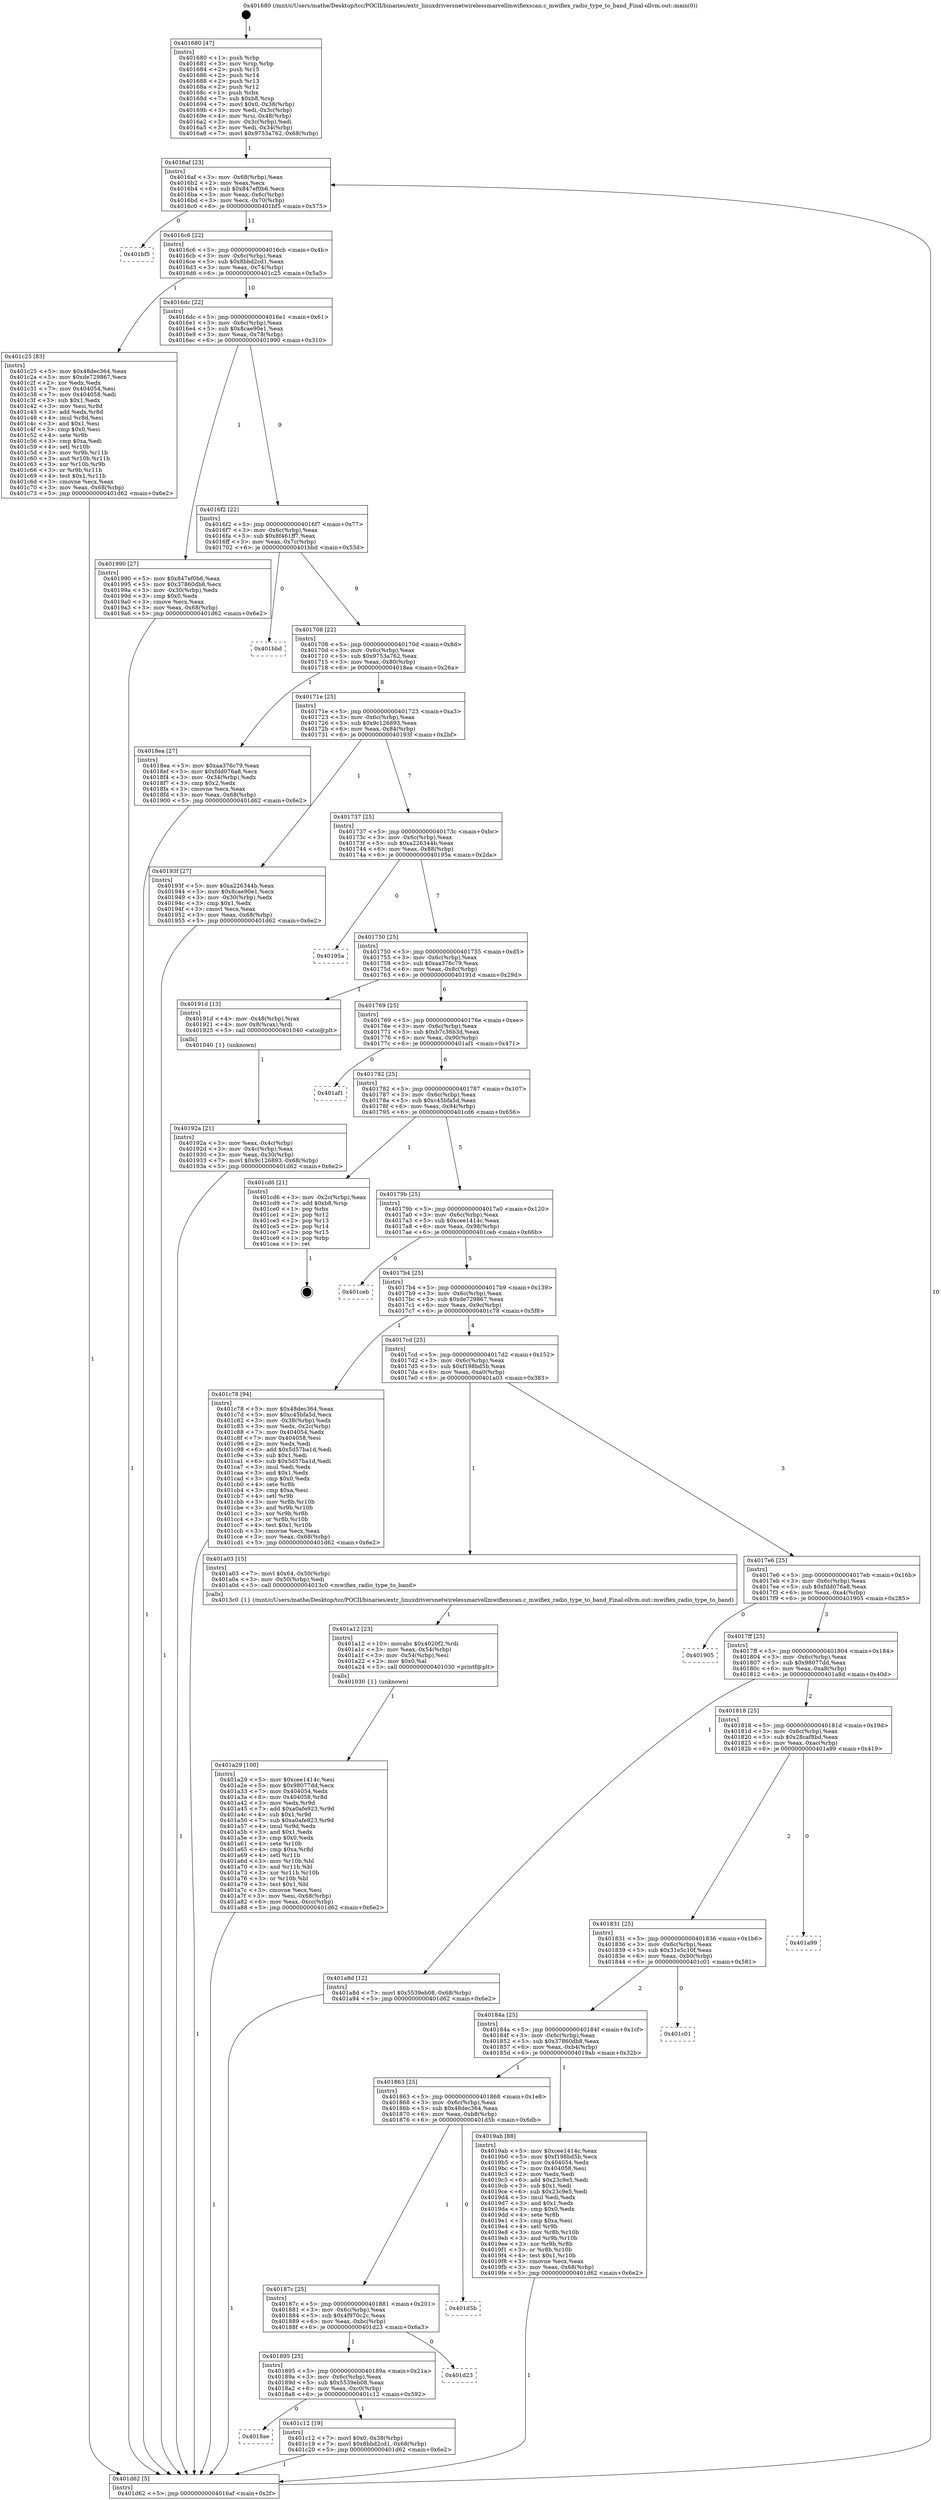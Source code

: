 digraph "0x401680" {
  label = "0x401680 (/mnt/c/Users/mathe/Desktop/tcc/POCII/binaries/extr_linuxdriversnetwirelessmarvellmwifiexscan.c_mwifiex_radio_type_to_band_Final-ollvm.out::main(0))"
  labelloc = "t"
  node[shape=record]

  Entry [label="",width=0.3,height=0.3,shape=circle,fillcolor=black,style=filled]
  "0x4016af" [label="{
     0x4016af [23]\l
     | [instrs]\l
     &nbsp;&nbsp;0x4016af \<+3\>: mov -0x68(%rbp),%eax\l
     &nbsp;&nbsp;0x4016b2 \<+2\>: mov %eax,%ecx\l
     &nbsp;&nbsp;0x4016b4 \<+6\>: sub $0x847ef0b6,%ecx\l
     &nbsp;&nbsp;0x4016ba \<+3\>: mov %eax,-0x6c(%rbp)\l
     &nbsp;&nbsp;0x4016bd \<+3\>: mov %ecx,-0x70(%rbp)\l
     &nbsp;&nbsp;0x4016c0 \<+6\>: je 0000000000401bf5 \<main+0x575\>\l
  }"]
  "0x401bf5" [label="{
     0x401bf5\l
  }", style=dashed]
  "0x4016c6" [label="{
     0x4016c6 [22]\l
     | [instrs]\l
     &nbsp;&nbsp;0x4016c6 \<+5\>: jmp 00000000004016cb \<main+0x4b\>\l
     &nbsp;&nbsp;0x4016cb \<+3\>: mov -0x6c(%rbp),%eax\l
     &nbsp;&nbsp;0x4016ce \<+5\>: sub $0x8bbd2cd1,%eax\l
     &nbsp;&nbsp;0x4016d3 \<+3\>: mov %eax,-0x74(%rbp)\l
     &nbsp;&nbsp;0x4016d6 \<+6\>: je 0000000000401c25 \<main+0x5a5\>\l
  }"]
  Exit [label="",width=0.3,height=0.3,shape=circle,fillcolor=black,style=filled,peripheries=2]
  "0x401c25" [label="{
     0x401c25 [83]\l
     | [instrs]\l
     &nbsp;&nbsp;0x401c25 \<+5\>: mov $0x48dec364,%eax\l
     &nbsp;&nbsp;0x401c2a \<+5\>: mov $0xde729867,%ecx\l
     &nbsp;&nbsp;0x401c2f \<+2\>: xor %edx,%edx\l
     &nbsp;&nbsp;0x401c31 \<+7\>: mov 0x404054,%esi\l
     &nbsp;&nbsp;0x401c38 \<+7\>: mov 0x404058,%edi\l
     &nbsp;&nbsp;0x401c3f \<+3\>: sub $0x1,%edx\l
     &nbsp;&nbsp;0x401c42 \<+3\>: mov %esi,%r8d\l
     &nbsp;&nbsp;0x401c45 \<+3\>: add %edx,%r8d\l
     &nbsp;&nbsp;0x401c48 \<+4\>: imul %r8d,%esi\l
     &nbsp;&nbsp;0x401c4c \<+3\>: and $0x1,%esi\l
     &nbsp;&nbsp;0x401c4f \<+3\>: cmp $0x0,%esi\l
     &nbsp;&nbsp;0x401c52 \<+4\>: sete %r9b\l
     &nbsp;&nbsp;0x401c56 \<+3\>: cmp $0xa,%edi\l
     &nbsp;&nbsp;0x401c59 \<+4\>: setl %r10b\l
     &nbsp;&nbsp;0x401c5d \<+3\>: mov %r9b,%r11b\l
     &nbsp;&nbsp;0x401c60 \<+3\>: and %r10b,%r11b\l
     &nbsp;&nbsp;0x401c63 \<+3\>: xor %r10b,%r9b\l
     &nbsp;&nbsp;0x401c66 \<+3\>: or %r9b,%r11b\l
     &nbsp;&nbsp;0x401c69 \<+4\>: test $0x1,%r11b\l
     &nbsp;&nbsp;0x401c6d \<+3\>: cmovne %ecx,%eax\l
     &nbsp;&nbsp;0x401c70 \<+3\>: mov %eax,-0x68(%rbp)\l
     &nbsp;&nbsp;0x401c73 \<+5\>: jmp 0000000000401d62 \<main+0x6e2\>\l
  }"]
  "0x4016dc" [label="{
     0x4016dc [22]\l
     | [instrs]\l
     &nbsp;&nbsp;0x4016dc \<+5\>: jmp 00000000004016e1 \<main+0x61\>\l
     &nbsp;&nbsp;0x4016e1 \<+3\>: mov -0x6c(%rbp),%eax\l
     &nbsp;&nbsp;0x4016e4 \<+5\>: sub $0x8cae90e1,%eax\l
     &nbsp;&nbsp;0x4016e9 \<+3\>: mov %eax,-0x78(%rbp)\l
     &nbsp;&nbsp;0x4016ec \<+6\>: je 0000000000401990 \<main+0x310\>\l
  }"]
  "0x4018ae" [label="{
     0x4018ae\l
  }", style=dashed]
  "0x401990" [label="{
     0x401990 [27]\l
     | [instrs]\l
     &nbsp;&nbsp;0x401990 \<+5\>: mov $0x847ef0b6,%eax\l
     &nbsp;&nbsp;0x401995 \<+5\>: mov $0x37860db8,%ecx\l
     &nbsp;&nbsp;0x40199a \<+3\>: mov -0x30(%rbp),%edx\l
     &nbsp;&nbsp;0x40199d \<+3\>: cmp $0x0,%edx\l
     &nbsp;&nbsp;0x4019a0 \<+3\>: cmove %ecx,%eax\l
     &nbsp;&nbsp;0x4019a3 \<+3\>: mov %eax,-0x68(%rbp)\l
     &nbsp;&nbsp;0x4019a6 \<+5\>: jmp 0000000000401d62 \<main+0x6e2\>\l
  }"]
  "0x4016f2" [label="{
     0x4016f2 [22]\l
     | [instrs]\l
     &nbsp;&nbsp;0x4016f2 \<+5\>: jmp 00000000004016f7 \<main+0x77\>\l
     &nbsp;&nbsp;0x4016f7 \<+3\>: mov -0x6c(%rbp),%eax\l
     &nbsp;&nbsp;0x4016fa \<+5\>: sub $0x8f461ff7,%eax\l
     &nbsp;&nbsp;0x4016ff \<+3\>: mov %eax,-0x7c(%rbp)\l
     &nbsp;&nbsp;0x401702 \<+6\>: je 0000000000401bbd \<main+0x53d\>\l
  }"]
  "0x401c12" [label="{
     0x401c12 [19]\l
     | [instrs]\l
     &nbsp;&nbsp;0x401c12 \<+7\>: movl $0x0,-0x38(%rbp)\l
     &nbsp;&nbsp;0x401c19 \<+7\>: movl $0x8bbd2cd1,-0x68(%rbp)\l
     &nbsp;&nbsp;0x401c20 \<+5\>: jmp 0000000000401d62 \<main+0x6e2\>\l
  }"]
  "0x401bbd" [label="{
     0x401bbd\l
  }", style=dashed]
  "0x401708" [label="{
     0x401708 [22]\l
     | [instrs]\l
     &nbsp;&nbsp;0x401708 \<+5\>: jmp 000000000040170d \<main+0x8d\>\l
     &nbsp;&nbsp;0x40170d \<+3\>: mov -0x6c(%rbp),%eax\l
     &nbsp;&nbsp;0x401710 \<+5\>: sub $0x9753a762,%eax\l
     &nbsp;&nbsp;0x401715 \<+3\>: mov %eax,-0x80(%rbp)\l
     &nbsp;&nbsp;0x401718 \<+6\>: je 00000000004018ea \<main+0x26a\>\l
  }"]
  "0x401895" [label="{
     0x401895 [25]\l
     | [instrs]\l
     &nbsp;&nbsp;0x401895 \<+5\>: jmp 000000000040189a \<main+0x21a\>\l
     &nbsp;&nbsp;0x40189a \<+3\>: mov -0x6c(%rbp),%eax\l
     &nbsp;&nbsp;0x40189d \<+5\>: sub $0x5539eb08,%eax\l
     &nbsp;&nbsp;0x4018a2 \<+6\>: mov %eax,-0xc0(%rbp)\l
     &nbsp;&nbsp;0x4018a8 \<+6\>: je 0000000000401c12 \<main+0x592\>\l
  }"]
  "0x4018ea" [label="{
     0x4018ea [27]\l
     | [instrs]\l
     &nbsp;&nbsp;0x4018ea \<+5\>: mov $0xaa376c79,%eax\l
     &nbsp;&nbsp;0x4018ef \<+5\>: mov $0xfdd076a8,%ecx\l
     &nbsp;&nbsp;0x4018f4 \<+3\>: mov -0x34(%rbp),%edx\l
     &nbsp;&nbsp;0x4018f7 \<+3\>: cmp $0x2,%edx\l
     &nbsp;&nbsp;0x4018fa \<+3\>: cmovne %ecx,%eax\l
     &nbsp;&nbsp;0x4018fd \<+3\>: mov %eax,-0x68(%rbp)\l
     &nbsp;&nbsp;0x401900 \<+5\>: jmp 0000000000401d62 \<main+0x6e2\>\l
  }"]
  "0x40171e" [label="{
     0x40171e [25]\l
     | [instrs]\l
     &nbsp;&nbsp;0x40171e \<+5\>: jmp 0000000000401723 \<main+0xa3\>\l
     &nbsp;&nbsp;0x401723 \<+3\>: mov -0x6c(%rbp),%eax\l
     &nbsp;&nbsp;0x401726 \<+5\>: sub $0x9c126893,%eax\l
     &nbsp;&nbsp;0x40172b \<+6\>: mov %eax,-0x84(%rbp)\l
     &nbsp;&nbsp;0x401731 \<+6\>: je 000000000040193f \<main+0x2bf\>\l
  }"]
  "0x401d62" [label="{
     0x401d62 [5]\l
     | [instrs]\l
     &nbsp;&nbsp;0x401d62 \<+5\>: jmp 00000000004016af \<main+0x2f\>\l
  }"]
  "0x401680" [label="{
     0x401680 [47]\l
     | [instrs]\l
     &nbsp;&nbsp;0x401680 \<+1\>: push %rbp\l
     &nbsp;&nbsp;0x401681 \<+3\>: mov %rsp,%rbp\l
     &nbsp;&nbsp;0x401684 \<+2\>: push %r15\l
     &nbsp;&nbsp;0x401686 \<+2\>: push %r14\l
     &nbsp;&nbsp;0x401688 \<+2\>: push %r13\l
     &nbsp;&nbsp;0x40168a \<+2\>: push %r12\l
     &nbsp;&nbsp;0x40168c \<+1\>: push %rbx\l
     &nbsp;&nbsp;0x40168d \<+7\>: sub $0xb8,%rsp\l
     &nbsp;&nbsp;0x401694 \<+7\>: movl $0x0,-0x38(%rbp)\l
     &nbsp;&nbsp;0x40169b \<+3\>: mov %edi,-0x3c(%rbp)\l
     &nbsp;&nbsp;0x40169e \<+4\>: mov %rsi,-0x48(%rbp)\l
     &nbsp;&nbsp;0x4016a2 \<+3\>: mov -0x3c(%rbp),%edi\l
     &nbsp;&nbsp;0x4016a5 \<+3\>: mov %edi,-0x34(%rbp)\l
     &nbsp;&nbsp;0x4016a8 \<+7\>: movl $0x9753a762,-0x68(%rbp)\l
  }"]
  "0x401d23" [label="{
     0x401d23\l
  }", style=dashed]
  "0x40193f" [label="{
     0x40193f [27]\l
     | [instrs]\l
     &nbsp;&nbsp;0x40193f \<+5\>: mov $0xa226344b,%eax\l
     &nbsp;&nbsp;0x401944 \<+5\>: mov $0x8cae90e1,%ecx\l
     &nbsp;&nbsp;0x401949 \<+3\>: mov -0x30(%rbp),%edx\l
     &nbsp;&nbsp;0x40194c \<+3\>: cmp $0x1,%edx\l
     &nbsp;&nbsp;0x40194f \<+3\>: cmovl %ecx,%eax\l
     &nbsp;&nbsp;0x401952 \<+3\>: mov %eax,-0x68(%rbp)\l
     &nbsp;&nbsp;0x401955 \<+5\>: jmp 0000000000401d62 \<main+0x6e2\>\l
  }"]
  "0x401737" [label="{
     0x401737 [25]\l
     | [instrs]\l
     &nbsp;&nbsp;0x401737 \<+5\>: jmp 000000000040173c \<main+0xbc\>\l
     &nbsp;&nbsp;0x40173c \<+3\>: mov -0x6c(%rbp),%eax\l
     &nbsp;&nbsp;0x40173f \<+5\>: sub $0xa226344b,%eax\l
     &nbsp;&nbsp;0x401744 \<+6\>: mov %eax,-0x88(%rbp)\l
     &nbsp;&nbsp;0x40174a \<+6\>: je 000000000040195a \<main+0x2da\>\l
  }"]
  "0x40187c" [label="{
     0x40187c [25]\l
     | [instrs]\l
     &nbsp;&nbsp;0x40187c \<+5\>: jmp 0000000000401881 \<main+0x201\>\l
     &nbsp;&nbsp;0x401881 \<+3\>: mov -0x6c(%rbp),%eax\l
     &nbsp;&nbsp;0x401884 \<+5\>: sub $0x4f970c2c,%eax\l
     &nbsp;&nbsp;0x401889 \<+6\>: mov %eax,-0xbc(%rbp)\l
     &nbsp;&nbsp;0x40188f \<+6\>: je 0000000000401d23 \<main+0x6a3\>\l
  }"]
  "0x40195a" [label="{
     0x40195a\l
  }", style=dashed]
  "0x401750" [label="{
     0x401750 [25]\l
     | [instrs]\l
     &nbsp;&nbsp;0x401750 \<+5\>: jmp 0000000000401755 \<main+0xd5\>\l
     &nbsp;&nbsp;0x401755 \<+3\>: mov -0x6c(%rbp),%eax\l
     &nbsp;&nbsp;0x401758 \<+5\>: sub $0xaa376c79,%eax\l
     &nbsp;&nbsp;0x40175d \<+6\>: mov %eax,-0x8c(%rbp)\l
     &nbsp;&nbsp;0x401763 \<+6\>: je 000000000040191d \<main+0x29d\>\l
  }"]
  "0x401d5b" [label="{
     0x401d5b\l
  }", style=dashed]
  "0x40191d" [label="{
     0x40191d [13]\l
     | [instrs]\l
     &nbsp;&nbsp;0x40191d \<+4\>: mov -0x48(%rbp),%rax\l
     &nbsp;&nbsp;0x401921 \<+4\>: mov 0x8(%rax),%rdi\l
     &nbsp;&nbsp;0x401925 \<+5\>: call 0000000000401040 \<atoi@plt\>\l
     | [calls]\l
     &nbsp;&nbsp;0x401040 \{1\} (unknown)\l
  }"]
  "0x401769" [label="{
     0x401769 [25]\l
     | [instrs]\l
     &nbsp;&nbsp;0x401769 \<+5\>: jmp 000000000040176e \<main+0xee\>\l
     &nbsp;&nbsp;0x40176e \<+3\>: mov -0x6c(%rbp),%eax\l
     &nbsp;&nbsp;0x401771 \<+5\>: sub $0xb7c36b3d,%eax\l
     &nbsp;&nbsp;0x401776 \<+6\>: mov %eax,-0x90(%rbp)\l
     &nbsp;&nbsp;0x40177c \<+6\>: je 0000000000401af1 \<main+0x471\>\l
  }"]
  "0x40192a" [label="{
     0x40192a [21]\l
     | [instrs]\l
     &nbsp;&nbsp;0x40192a \<+3\>: mov %eax,-0x4c(%rbp)\l
     &nbsp;&nbsp;0x40192d \<+3\>: mov -0x4c(%rbp),%eax\l
     &nbsp;&nbsp;0x401930 \<+3\>: mov %eax,-0x30(%rbp)\l
     &nbsp;&nbsp;0x401933 \<+7\>: movl $0x9c126893,-0x68(%rbp)\l
     &nbsp;&nbsp;0x40193a \<+5\>: jmp 0000000000401d62 \<main+0x6e2\>\l
  }"]
  "0x401a29" [label="{
     0x401a29 [100]\l
     | [instrs]\l
     &nbsp;&nbsp;0x401a29 \<+5\>: mov $0xcee1414c,%esi\l
     &nbsp;&nbsp;0x401a2e \<+5\>: mov $0x98077dd,%ecx\l
     &nbsp;&nbsp;0x401a33 \<+7\>: mov 0x404054,%edx\l
     &nbsp;&nbsp;0x401a3a \<+8\>: mov 0x404058,%r8d\l
     &nbsp;&nbsp;0x401a42 \<+3\>: mov %edx,%r9d\l
     &nbsp;&nbsp;0x401a45 \<+7\>: add $0xa0afe923,%r9d\l
     &nbsp;&nbsp;0x401a4c \<+4\>: sub $0x1,%r9d\l
     &nbsp;&nbsp;0x401a50 \<+7\>: sub $0xa0afe923,%r9d\l
     &nbsp;&nbsp;0x401a57 \<+4\>: imul %r9d,%edx\l
     &nbsp;&nbsp;0x401a5b \<+3\>: and $0x1,%edx\l
     &nbsp;&nbsp;0x401a5e \<+3\>: cmp $0x0,%edx\l
     &nbsp;&nbsp;0x401a61 \<+4\>: sete %r10b\l
     &nbsp;&nbsp;0x401a65 \<+4\>: cmp $0xa,%r8d\l
     &nbsp;&nbsp;0x401a69 \<+4\>: setl %r11b\l
     &nbsp;&nbsp;0x401a6d \<+3\>: mov %r10b,%bl\l
     &nbsp;&nbsp;0x401a70 \<+3\>: and %r11b,%bl\l
     &nbsp;&nbsp;0x401a73 \<+3\>: xor %r11b,%r10b\l
     &nbsp;&nbsp;0x401a76 \<+3\>: or %r10b,%bl\l
     &nbsp;&nbsp;0x401a79 \<+3\>: test $0x1,%bl\l
     &nbsp;&nbsp;0x401a7c \<+3\>: cmovne %ecx,%esi\l
     &nbsp;&nbsp;0x401a7f \<+3\>: mov %esi,-0x68(%rbp)\l
     &nbsp;&nbsp;0x401a82 \<+6\>: mov %eax,-0xcc(%rbp)\l
     &nbsp;&nbsp;0x401a88 \<+5\>: jmp 0000000000401d62 \<main+0x6e2\>\l
  }"]
  "0x401af1" [label="{
     0x401af1\l
  }", style=dashed]
  "0x401782" [label="{
     0x401782 [25]\l
     | [instrs]\l
     &nbsp;&nbsp;0x401782 \<+5\>: jmp 0000000000401787 \<main+0x107\>\l
     &nbsp;&nbsp;0x401787 \<+3\>: mov -0x6c(%rbp),%eax\l
     &nbsp;&nbsp;0x40178a \<+5\>: sub $0xc45bfa5d,%eax\l
     &nbsp;&nbsp;0x40178f \<+6\>: mov %eax,-0x94(%rbp)\l
     &nbsp;&nbsp;0x401795 \<+6\>: je 0000000000401cd6 \<main+0x656\>\l
  }"]
  "0x401a12" [label="{
     0x401a12 [23]\l
     | [instrs]\l
     &nbsp;&nbsp;0x401a12 \<+10\>: movabs $0x4020f2,%rdi\l
     &nbsp;&nbsp;0x401a1c \<+3\>: mov %eax,-0x54(%rbp)\l
     &nbsp;&nbsp;0x401a1f \<+3\>: mov -0x54(%rbp),%esi\l
     &nbsp;&nbsp;0x401a22 \<+2\>: mov $0x0,%al\l
     &nbsp;&nbsp;0x401a24 \<+5\>: call 0000000000401030 \<printf@plt\>\l
     | [calls]\l
     &nbsp;&nbsp;0x401030 \{1\} (unknown)\l
  }"]
  "0x401cd6" [label="{
     0x401cd6 [21]\l
     | [instrs]\l
     &nbsp;&nbsp;0x401cd6 \<+3\>: mov -0x2c(%rbp),%eax\l
     &nbsp;&nbsp;0x401cd9 \<+7\>: add $0xb8,%rsp\l
     &nbsp;&nbsp;0x401ce0 \<+1\>: pop %rbx\l
     &nbsp;&nbsp;0x401ce1 \<+2\>: pop %r12\l
     &nbsp;&nbsp;0x401ce3 \<+2\>: pop %r13\l
     &nbsp;&nbsp;0x401ce5 \<+2\>: pop %r14\l
     &nbsp;&nbsp;0x401ce7 \<+2\>: pop %r15\l
     &nbsp;&nbsp;0x401ce9 \<+1\>: pop %rbp\l
     &nbsp;&nbsp;0x401cea \<+1\>: ret\l
  }"]
  "0x40179b" [label="{
     0x40179b [25]\l
     | [instrs]\l
     &nbsp;&nbsp;0x40179b \<+5\>: jmp 00000000004017a0 \<main+0x120\>\l
     &nbsp;&nbsp;0x4017a0 \<+3\>: mov -0x6c(%rbp),%eax\l
     &nbsp;&nbsp;0x4017a3 \<+5\>: sub $0xcee1414c,%eax\l
     &nbsp;&nbsp;0x4017a8 \<+6\>: mov %eax,-0x98(%rbp)\l
     &nbsp;&nbsp;0x4017ae \<+6\>: je 0000000000401ceb \<main+0x66b\>\l
  }"]
  "0x401863" [label="{
     0x401863 [25]\l
     | [instrs]\l
     &nbsp;&nbsp;0x401863 \<+5\>: jmp 0000000000401868 \<main+0x1e8\>\l
     &nbsp;&nbsp;0x401868 \<+3\>: mov -0x6c(%rbp),%eax\l
     &nbsp;&nbsp;0x40186b \<+5\>: sub $0x48dec364,%eax\l
     &nbsp;&nbsp;0x401870 \<+6\>: mov %eax,-0xb8(%rbp)\l
     &nbsp;&nbsp;0x401876 \<+6\>: je 0000000000401d5b \<main+0x6db\>\l
  }"]
  "0x401ceb" [label="{
     0x401ceb\l
  }", style=dashed]
  "0x4017b4" [label="{
     0x4017b4 [25]\l
     | [instrs]\l
     &nbsp;&nbsp;0x4017b4 \<+5\>: jmp 00000000004017b9 \<main+0x139\>\l
     &nbsp;&nbsp;0x4017b9 \<+3\>: mov -0x6c(%rbp),%eax\l
     &nbsp;&nbsp;0x4017bc \<+5\>: sub $0xde729867,%eax\l
     &nbsp;&nbsp;0x4017c1 \<+6\>: mov %eax,-0x9c(%rbp)\l
     &nbsp;&nbsp;0x4017c7 \<+6\>: je 0000000000401c78 \<main+0x5f8\>\l
  }"]
  "0x4019ab" [label="{
     0x4019ab [88]\l
     | [instrs]\l
     &nbsp;&nbsp;0x4019ab \<+5\>: mov $0xcee1414c,%eax\l
     &nbsp;&nbsp;0x4019b0 \<+5\>: mov $0xf198bd5b,%ecx\l
     &nbsp;&nbsp;0x4019b5 \<+7\>: mov 0x404054,%edx\l
     &nbsp;&nbsp;0x4019bc \<+7\>: mov 0x404058,%esi\l
     &nbsp;&nbsp;0x4019c3 \<+2\>: mov %edx,%edi\l
     &nbsp;&nbsp;0x4019c5 \<+6\>: add $0x23c9e5,%edi\l
     &nbsp;&nbsp;0x4019cb \<+3\>: sub $0x1,%edi\l
     &nbsp;&nbsp;0x4019ce \<+6\>: sub $0x23c9e5,%edi\l
     &nbsp;&nbsp;0x4019d4 \<+3\>: imul %edi,%edx\l
     &nbsp;&nbsp;0x4019d7 \<+3\>: and $0x1,%edx\l
     &nbsp;&nbsp;0x4019da \<+3\>: cmp $0x0,%edx\l
     &nbsp;&nbsp;0x4019dd \<+4\>: sete %r8b\l
     &nbsp;&nbsp;0x4019e1 \<+3\>: cmp $0xa,%esi\l
     &nbsp;&nbsp;0x4019e4 \<+4\>: setl %r9b\l
     &nbsp;&nbsp;0x4019e8 \<+3\>: mov %r8b,%r10b\l
     &nbsp;&nbsp;0x4019eb \<+3\>: and %r9b,%r10b\l
     &nbsp;&nbsp;0x4019ee \<+3\>: xor %r9b,%r8b\l
     &nbsp;&nbsp;0x4019f1 \<+3\>: or %r8b,%r10b\l
     &nbsp;&nbsp;0x4019f4 \<+4\>: test $0x1,%r10b\l
     &nbsp;&nbsp;0x4019f8 \<+3\>: cmovne %ecx,%eax\l
     &nbsp;&nbsp;0x4019fb \<+3\>: mov %eax,-0x68(%rbp)\l
     &nbsp;&nbsp;0x4019fe \<+5\>: jmp 0000000000401d62 \<main+0x6e2\>\l
  }"]
  "0x401c78" [label="{
     0x401c78 [94]\l
     | [instrs]\l
     &nbsp;&nbsp;0x401c78 \<+5\>: mov $0x48dec364,%eax\l
     &nbsp;&nbsp;0x401c7d \<+5\>: mov $0xc45bfa5d,%ecx\l
     &nbsp;&nbsp;0x401c82 \<+3\>: mov -0x38(%rbp),%edx\l
     &nbsp;&nbsp;0x401c85 \<+3\>: mov %edx,-0x2c(%rbp)\l
     &nbsp;&nbsp;0x401c88 \<+7\>: mov 0x404054,%edx\l
     &nbsp;&nbsp;0x401c8f \<+7\>: mov 0x404058,%esi\l
     &nbsp;&nbsp;0x401c96 \<+2\>: mov %edx,%edi\l
     &nbsp;&nbsp;0x401c98 \<+6\>: add $0x5d57ba1d,%edi\l
     &nbsp;&nbsp;0x401c9e \<+3\>: sub $0x1,%edi\l
     &nbsp;&nbsp;0x401ca1 \<+6\>: sub $0x5d57ba1d,%edi\l
     &nbsp;&nbsp;0x401ca7 \<+3\>: imul %edi,%edx\l
     &nbsp;&nbsp;0x401caa \<+3\>: and $0x1,%edx\l
     &nbsp;&nbsp;0x401cad \<+3\>: cmp $0x0,%edx\l
     &nbsp;&nbsp;0x401cb0 \<+4\>: sete %r8b\l
     &nbsp;&nbsp;0x401cb4 \<+3\>: cmp $0xa,%esi\l
     &nbsp;&nbsp;0x401cb7 \<+4\>: setl %r9b\l
     &nbsp;&nbsp;0x401cbb \<+3\>: mov %r8b,%r10b\l
     &nbsp;&nbsp;0x401cbe \<+3\>: and %r9b,%r10b\l
     &nbsp;&nbsp;0x401cc1 \<+3\>: xor %r9b,%r8b\l
     &nbsp;&nbsp;0x401cc4 \<+3\>: or %r8b,%r10b\l
     &nbsp;&nbsp;0x401cc7 \<+4\>: test $0x1,%r10b\l
     &nbsp;&nbsp;0x401ccb \<+3\>: cmovne %ecx,%eax\l
     &nbsp;&nbsp;0x401cce \<+3\>: mov %eax,-0x68(%rbp)\l
     &nbsp;&nbsp;0x401cd1 \<+5\>: jmp 0000000000401d62 \<main+0x6e2\>\l
  }"]
  "0x4017cd" [label="{
     0x4017cd [25]\l
     | [instrs]\l
     &nbsp;&nbsp;0x4017cd \<+5\>: jmp 00000000004017d2 \<main+0x152\>\l
     &nbsp;&nbsp;0x4017d2 \<+3\>: mov -0x6c(%rbp),%eax\l
     &nbsp;&nbsp;0x4017d5 \<+5\>: sub $0xf198bd5b,%eax\l
     &nbsp;&nbsp;0x4017da \<+6\>: mov %eax,-0xa0(%rbp)\l
     &nbsp;&nbsp;0x4017e0 \<+6\>: je 0000000000401a03 \<main+0x383\>\l
  }"]
  "0x40184a" [label="{
     0x40184a [25]\l
     | [instrs]\l
     &nbsp;&nbsp;0x40184a \<+5\>: jmp 000000000040184f \<main+0x1cf\>\l
     &nbsp;&nbsp;0x40184f \<+3\>: mov -0x6c(%rbp),%eax\l
     &nbsp;&nbsp;0x401852 \<+5\>: sub $0x37860db8,%eax\l
     &nbsp;&nbsp;0x401857 \<+6\>: mov %eax,-0xb4(%rbp)\l
     &nbsp;&nbsp;0x40185d \<+6\>: je 00000000004019ab \<main+0x32b\>\l
  }"]
  "0x401a03" [label="{
     0x401a03 [15]\l
     | [instrs]\l
     &nbsp;&nbsp;0x401a03 \<+7\>: movl $0x64,-0x50(%rbp)\l
     &nbsp;&nbsp;0x401a0a \<+3\>: mov -0x50(%rbp),%edi\l
     &nbsp;&nbsp;0x401a0d \<+5\>: call 00000000004013c0 \<mwifiex_radio_type_to_band\>\l
     | [calls]\l
     &nbsp;&nbsp;0x4013c0 \{1\} (/mnt/c/Users/mathe/Desktop/tcc/POCII/binaries/extr_linuxdriversnetwirelessmarvellmwifiexscan.c_mwifiex_radio_type_to_band_Final-ollvm.out::mwifiex_radio_type_to_band)\l
  }"]
  "0x4017e6" [label="{
     0x4017e6 [25]\l
     | [instrs]\l
     &nbsp;&nbsp;0x4017e6 \<+5\>: jmp 00000000004017eb \<main+0x16b\>\l
     &nbsp;&nbsp;0x4017eb \<+3\>: mov -0x6c(%rbp),%eax\l
     &nbsp;&nbsp;0x4017ee \<+5\>: sub $0xfdd076a8,%eax\l
     &nbsp;&nbsp;0x4017f3 \<+6\>: mov %eax,-0xa4(%rbp)\l
     &nbsp;&nbsp;0x4017f9 \<+6\>: je 0000000000401905 \<main+0x285\>\l
  }"]
  "0x401c01" [label="{
     0x401c01\l
  }", style=dashed]
  "0x401905" [label="{
     0x401905\l
  }", style=dashed]
  "0x4017ff" [label="{
     0x4017ff [25]\l
     | [instrs]\l
     &nbsp;&nbsp;0x4017ff \<+5\>: jmp 0000000000401804 \<main+0x184\>\l
     &nbsp;&nbsp;0x401804 \<+3\>: mov -0x6c(%rbp),%eax\l
     &nbsp;&nbsp;0x401807 \<+5\>: sub $0x98077dd,%eax\l
     &nbsp;&nbsp;0x40180c \<+6\>: mov %eax,-0xa8(%rbp)\l
     &nbsp;&nbsp;0x401812 \<+6\>: je 0000000000401a8d \<main+0x40d\>\l
  }"]
  "0x401831" [label="{
     0x401831 [25]\l
     | [instrs]\l
     &nbsp;&nbsp;0x401831 \<+5\>: jmp 0000000000401836 \<main+0x1b6\>\l
     &nbsp;&nbsp;0x401836 \<+3\>: mov -0x6c(%rbp),%eax\l
     &nbsp;&nbsp;0x401839 \<+5\>: sub $0x31e5c10f,%eax\l
     &nbsp;&nbsp;0x40183e \<+6\>: mov %eax,-0xb0(%rbp)\l
     &nbsp;&nbsp;0x401844 \<+6\>: je 0000000000401c01 \<main+0x581\>\l
  }"]
  "0x401a8d" [label="{
     0x401a8d [12]\l
     | [instrs]\l
     &nbsp;&nbsp;0x401a8d \<+7\>: movl $0x5539eb08,-0x68(%rbp)\l
     &nbsp;&nbsp;0x401a94 \<+5\>: jmp 0000000000401d62 \<main+0x6e2\>\l
  }"]
  "0x401818" [label="{
     0x401818 [25]\l
     | [instrs]\l
     &nbsp;&nbsp;0x401818 \<+5\>: jmp 000000000040181d \<main+0x19d\>\l
     &nbsp;&nbsp;0x40181d \<+3\>: mov -0x6c(%rbp),%eax\l
     &nbsp;&nbsp;0x401820 \<+5\>: sub $0x28caf8bd,%eax\l
     &nbsp;&nbsp;0x401825 \<+6\>: mov %eax,-0xac(%rbp)\l
     &nbsp;&nbsp;0x40182b \<+6\>: je 0000000000401a99 \<main+0x419\>\l
  }"]
  "0x401a99" [label="{
     0x401a99\l
  }", style=dashed]
  Entry -> "0x401680" [label=" 1"]
  "0x4016af" -> "0x401bf5" [label=" 0"]
  "0x4016af" -> "0x4016c6" [label=" 11"]
  "0x401cd6" -> Exit [label=" 1"]
  "0x4016c6" -> "0x401c25" [label=" 1"]
  "0x4016c6" -> "0x4016dc" [label=" 10"]
  "0x401c78" -> "0x401d62" [label=" 1"]
  "0x4016dc" -> "0x401990" [label=" 1"]
  "0x4016dc" -> "0x4016f2" [label=" 9"]
  "0x401c25" -> "0x401d62" [label=" 1"]
  "0x4016f2" -> "0x401bbd" [label=" 0"]
  "0x4016f2" -> "0x401708" [label=" 9"]
  "0x401c12" -> "0x401d62" [label=" 1"]
  "0x401708" -> "0x4018ea" [label=" 1"]
  "0x401708" -> "0x40171e" [label=" 8"]
  "0x4018ea" -> "0x401d62" [label=" 1"]
  "0x401680" -> "0x4016af" [label=" 1"]
  "0x401d62" -> "0x4016af" [label=" 10"]
  "0x401895" -> "0x401c12" [label=" 1"]
  "0x40171e" -> "0x40193f" [label=" 1"]
  "0x40171e" -> "0x401737" [label=" 7"]
  "0x401895" -> "0x4018ae" [label=" 0"]
  "0x401737" -> "0x40195a" [label=" 0"]
  "0x401737" -> "0x401750" [label=" 7"]
  "0x40187c" -> "0x401d23" [label=" 0"]
  "0x401750" -> "0x40191d" [label=" 1"]
  "0x401750" -> "0x401769" [label=" 6"]
  "0x40191d" -> "0x40192a" [label=" 1"]
  "0x40192a" -> "0x401d62" [label=" 1"]
  "0x40193f" -> "0x401d62" [label=" 1"]
  "0x401990" -> "0x401d62" [label=" 1"]
  "0x40187c" -> "0x401895" [label=" 1"]
  "0x401769" -> "0x401af1" [label=" 0"]
  "0x401769" -> "0x401782" [label=" 6"]
  "0x401863" -> "0x401d5b" [label=" 0"]
  "0x401782" -> "0x401cd6" [label=" 1"]
  "0x401782" -> "0x40179b" [label=" 5"]
  "0x401863" -> "0x40187c" [label=" 1"]
  "0x40179b" -> "0x401ceb" [label=" 0"]
  "0x40179b" -> "0x4017b4" [label=" 5"]
  "0x401a8d" -> "0x401d62" [label=" 1"]
  "0x4017b4" -> "0x401c78" [label=" 1"]
  "0x4017b4" -> "0x4017cd" [label=" 4"]
  "0x401a29" -> "0x401d62" [label=" 1"]
  "0x4017cd" -> "0x401a03" [label=" 1"]
  "0x4017cd" -> "0x4017e6" [label=" 3"]
  "0x401a03" -> "0x401a12" [label=" 1"]
  "0x4017e6" -> "0x401905" [label=" 0"]
  "0x4017e6" -> "0x4017ff" [label=" 3"]
  "0x4019ab" -> "0x401d62" [label=" 1"]
  "0x4017ff" -> "0x401a8d" [label=" 1"]
  "0x4017ff" -> "0x401818" [label=" 2"]
  "0x40184a" -> "0x4019ab" [label=" 1"]
  "0x401818" -> "0x401a99" [label=" 0"]
  "0x401818" -> "0x401831" [label=" 2"]
  "0x40184a" -> "0x401863" [label=" 1"]
  "0x401831" -> "0x401c01" [label=" 0"]
  "0x401831" -> "0x40184a" [label=" 2"]
  "0x401a12" -> "0x401a29" [label=" 1"]
}
